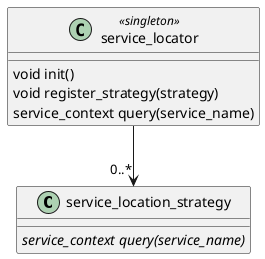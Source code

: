 '-------------------------------------------------------------------------------
' Copyright (c) 2020-2021, Arm Limited and Contributors. All rights reserved.
'
' SPDX-License-Identifier: BSD-3-Clause
'
'-------------------------------------------------------------------------------

@startuml

class service_location_strategy
{
	{abstract} service_context query(service_name)
}

class service_locator <<singleton>>
{
	void init()
	void register_strategy(strategy)
	service_context query(service_name)
}

service_locator --> "0..*" service_location_strategy

@enduml